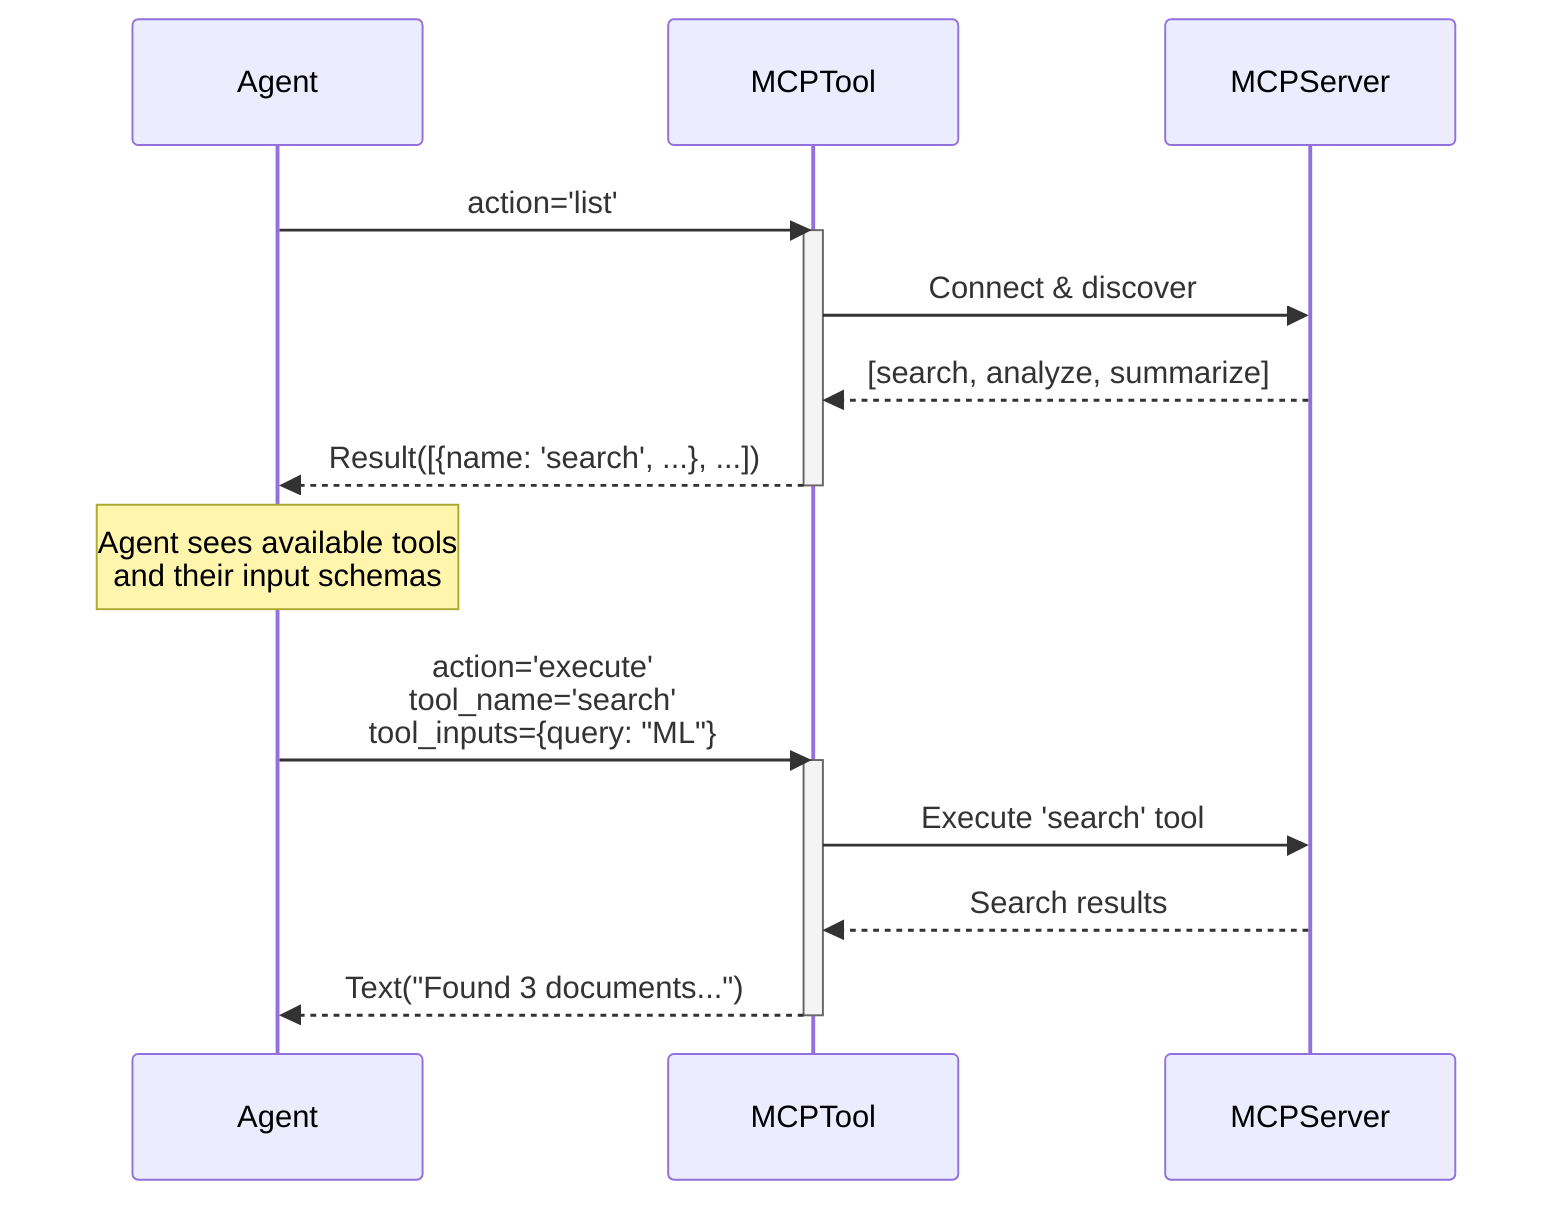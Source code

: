 sequenceDiagram
    participant Agent
    participant MCPTool
    participant MCPServer
    
    Agent->>MCPTool: action='list'
    activate MCPTool
    MCPTool->>MCPServer: Connect & discover
    MCPServer-->>MCPTool: [search, analyze, summarize]
    MCPTool-->>Agent: Result([{name: 'search', ...}, ...])
    deactivate MCPTool
    
    Note over Agent: Agent sees available tools<br/>and their input schemas
    
    Agent->>MCPTool: action='execute'<br/>tool_name='search'<br/>tool_inputs={query: "ML"}
    activate MCPTool
    MCPTool->>MCPServer: Execute 'search' tool
    MCPServer-->>MCPTool: Search results
    MCPTool-->>Agent: Text("Found 3 documents...")
    deactivate MCPTool